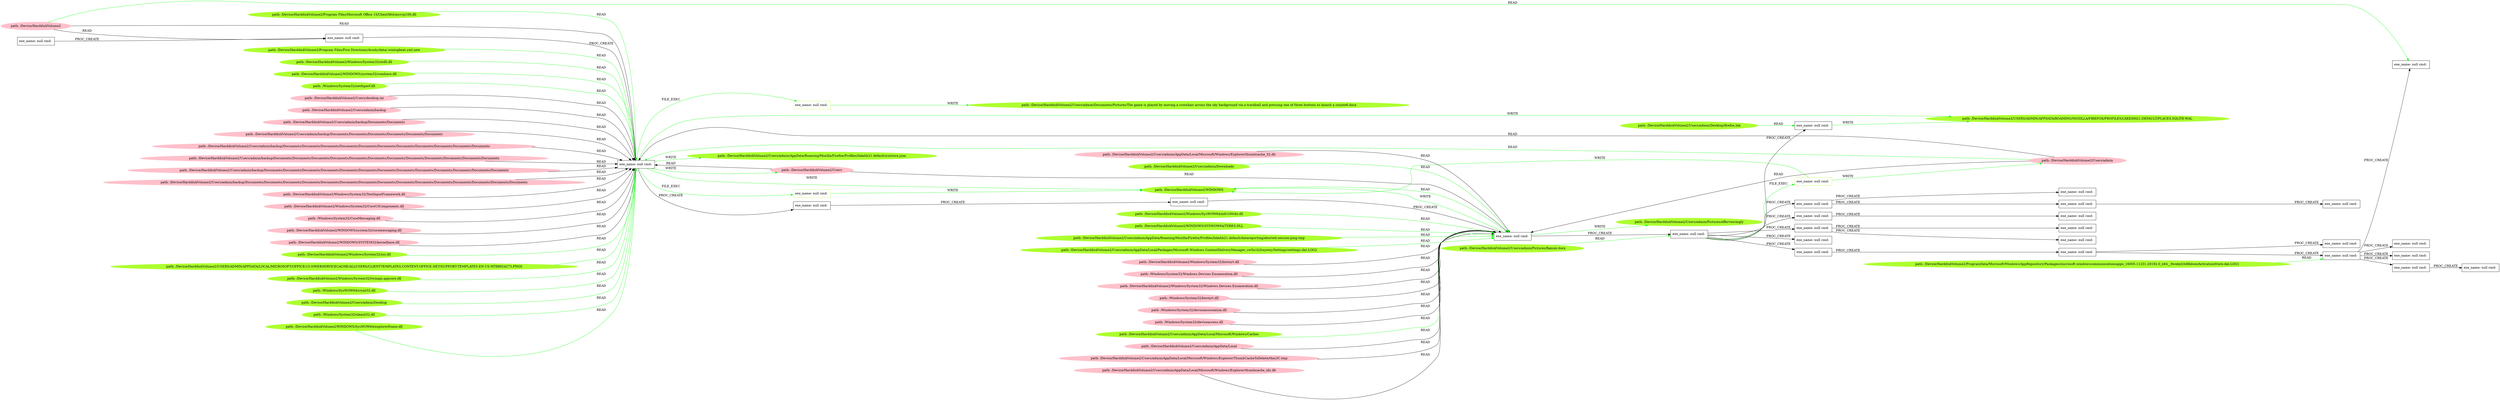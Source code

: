 digraph {
	rankdir=LR
	31 [label="exe_name: null cmd: " color=black shape=box style=solid]
	99 [label="exe_name: null cmd: " color=greenyellow shape=box style=solid]
	31 -> 99 [label=FILE_EXEC color=green]
	31 [label="exe_name: null cmd: " color=black shape=box style=solid]
	112 [label="exe_name: null cmd: " color=greenyellow shape=box style=solid]
	31 -> 112 [label=FILE_EXEC color=green]
	21 [label="exe_name: null cmd: " color=black shape=box style=solid]
	127 [label="exe_name: null cmd: " color=greenyellow shape=box style=solid]
	21 -> 127 [label=FILE_EXEC color=green]
	109 [label="path: /Device/HarddiskVolume2/Program Files/Five Directions/Acuity/data/.winlogbeat.yml.new" color=greenyellow shape=oval style=filled]
	31 [label="exe_name: null cmd: " color=black shape=box style=solid]
	109 -> 31 [label=READ color=green]
	98 [label="path: /Device/HarddiskVolume2/Windows/System32/ntdll.dll" color=greenyellow shape=oval style=filled]
	31 [label="exe_name: null cmd: " color=black shape=box style=solid]
	98 -> 31 [label=READ color=green]
	110 [label="path: /Device/HarddiskVolume2/WINDOWS/system32/combase.dll" color=greenyellow shape=oval style=filled]
	31 [label="exe_name: null cmd: " color=black shape=box style=solid]
	110 -> 31 [label=READ color=green]
	102 [label="path: /Windows/System32/netfxperf.dll" color=greenyellow shape=oval style=filled]
	31 [label="exe_name: null cmd: " color=black shape=box style=solid]
	102 -> 31 [label=READ color=green]
	119 [label="path: /Device/HarddiskVolume2/Users/admin/AppData/Local/Packages/Microsoft.Windows.ContentDeliveryManager_cw5n1h2txyewy/Settings/settings.dat.LOG2" color=greenyellow shape=oval style=filled]
	20 [label="exe_name: null cmd: " color=black shape=box style=solid]
	119 -> 20 [label=READ color=green]
	38 [label="exe_name: null cmd: " color=black shape=box style=solid]
	39 [label="exe_name: null cmd: " color=black shape=box style=solid]
	38 -> 39 [label=PROC_CREATE color=black]
	91 [label="path: /Device/HarddiskVolume2" color=pink shape=oval style=filled]
	39 [label="exe_name: null cmd: " color=black shape=box style=solid]
	91 -> 39 [label=READ color=black]
	39 [label="exe_name: null cmd: " color=black shape=box style=solid]
	31 [label="exe_name: null cmd: " color=black shape=box style=solid]
	39 -> 31 [label=PROC_CREATE color=black]
	91 [label="path: /Device/HarddiskVolume2" color=pink shape=oval style=filled]
	31 [label="exe_name: null cmd: " color=black shape=box style=solid]
	91 -> 31 [label=READ color=black]
	57 [label="path: /Device/HarddiskVolume2/Users/desktop.ini" color=pink shape=oval style=filled]
	31 [label="exe_name: null cmd: " color=black shape=box style=solid]
	57 -> 31 [label=READ color=black]
	86 [label="path: /Device/HarddiskVolume2/Users/admin" color=pink shape=oval style=filled]
	31 [label="exe_name: null cmd: " color=black shape=box style=solid]
	86 -> 31 [label=READ color=black]
	88 [label="path: /Device/HarddiskVolume2/Users" color=pink shape=oval style=filled]
	31 [label="exe_name: null cmd: " color=black shape=box style=solid]
	88 -> 31 [label=READ color=black]
	36 [label="path: /Device/HarddiskVolume2/Users/admin/backup" color=pink shape=oval style=filled]
	31 [label="exe_name: null cmd: " color=black shape=box style=solid]
	36 -> 31 [label=READ color=black]
	42 [label="path: /Device/HarddiskVolume2/Users/admin/backup/Documents/Documents" color=pink shape=oval style=filled]
	31 [label="exe_name: null cmd: " color=black shape=box style=solid]
	42 -> 31 [label=READ color=black]
	47 [label="path: /Device/HarddiskVolume2/Users/admin/backup/Documents/Documents/Documents/Documents/Documents/Documents" color=pink shape=oval style=filled]
	31 [label="exe_name: null cmd: " color=black shape=box style=solid]
	47 -> 31 [label=READ color=black]
	35 [label="path: /Device/HarddiskVolume2/Users/admin/backup/Documents/Documents/Documents/Documents/Documents/Documents/Documents/Documents/Documents/Documents/Documents" color=pink shape=oval style=filled]
	31 [label="exe_name: null cmd: " color=black shape=box style=solid]
	35 -> 31 [label=READ color=black]
	79 [label="path: /Device/HarddiskVolume2/Users/admin/backup/Documents/Documents/Documents/Documents/Documents/Documents/Documents/Documents/Documents/Documents/Documents/Documents" color=pink shape=oval style=filled]
	31 [label="exe_name: null cmd: " color=black shape=box style=solid]
	79 -> 31 [label=READ color=black]
	66 [label="path: /Device/HarddiskVolume2/Users/admin/backup/Documents/Documents/Documents/Documents/Documents/Documents/Documents/Documents/Documents/Documents/Documents/Documents/Documents" color=pink shape=oval style=filled]
	31 [label="exe_name: null cmd: " color=black shape=box style=solid]
	66 -> 31 [label=READ color=black]
	44 [label="path: /Device/HarddiskVolume2/Users/admin/backup/Documents/Documents/Documents/Documents/Documents/Documents/Documents/Documents/Documents/Documents/Documents/Documents/Documents/Documents/Documents" color=pink shape=oval style=filled]
	31 [label="exe_name: null cmd: " color=black shape=box style=solid]
	44 -> 31 [label=READ color=black]
	70 [label="path: /Device/HarddiskVolume2/Windows/System32/TextInputFramework.dll" color=pink shape=oval style=filled]
	31 [label="exe_name: null cmd: " color=black shape=box style=solid]
	70 -> 31 [label=READ color=black]
	83 [label="path: /Device/HarddiskVolume2/Windows/System32/CoreUIComponents.dll" color=pink shape=oval style=filled]
	31 [label="exe_name: null cmd: " color=black shape=box style=solid]
	83 -> 31 [label=READ color=black]
	80 [label="path: /Windows/System32/CoreMessaging.dll" color=pink shape=oval style=filled]
	31 [label="exe_name: null cmd: " color=black shape=box style=solid]
	80 -> 31 [label=READ color=black]
	41 [label="path: /Device/HarddiskVolume2/WINDOWS/system32/coremessaging.dll" color=pink shape=oval style=filled]
	31 [label="exe_name: null cmd: " color=black shape=box style=solid]
	41 -> 31 [label=READ color=black]
	94 [label="path: /Device/HarddiskVolume2/WINDOWS/SYSTEM32/kernelbase.dll" color=pink shape=oval style=filled]
	31 [label="exe_name: null cmd: " color=black shape=box style=solid]
	94 -> 31 [label=READ color=black]
	31 [label="exe_name: null cmd: " color=black shape=box style=solid]
	30 [label="exe_name: null cmd: " color=black shape=box style=solid]
	31 -> 30 [label=PROC_CREATE color=black]
	30 [label="exe_name: null cmd: " color=black shape=box style=solid]
	51 [label="exe_name: null cmd: " color=black shape=box style=solid]
	30 -> 51 [label=PROC_CREATE color=black]
	51 [label="exe_name: null cmd: " color=black shape=box style=solid]
	20 [label="exe_name: null cmd: " color=black shape=box style=solid]
	51 -> 20 [label=PROC_CREATE color=black]
	46 [label="path: /Device/HarddiskVolume2/Windows/System32/biwinrt.dll" color=pink shape=oval style=filled]
	20 [label="exe_name: null cmd: " color=black shape=box style=solid]
	46 -> 20 [label=READ color=black]
	62 [label="path: /Windows/System32/Windows.Devices.Enumeration.dll" color=pink shape=oval style=filled]
	20 [label="exe_name: null cmd: " color=black shape=box style=solid]
	62 -> 20 [label=READ color=black]
	43 [label="path: /Device/HarddiskVolume2/Windows/System32/Windows.Devices.Enumeration.dll" color=pink shape=oval style=filled]
	20 [label="exe_name: null cmd: " color=black shape=box style=solid]
	43 -> 20 [label=READ color=black]
	58 [label="path: /Windows/System32/biwinrt.dll" color=pink shape=oval style=filled]
	20 [label="exe_name: null cmd: " color=black shape=box style=solid]
	58 -> 20 [label=READ color=black]
	71 [label="path: /Windows/System32/deviceassociation.dll" color=pink shape=oval style=filled]
	20 [label="exe_name: null cmd: " color=black shape=box style=solid]
	71 -> 20 [label=READ color=black]
	86 [label="path: /Device/HarddiskVolume2/Users/admin" color=pink shape=oval style=filled]
	31 [label="exe_name: null cmd: " color=black shape=box style=solid]
	86 -> 31 [label=READ color=green]
	114 [label="path: /Device/HarddiskVolume2/Windows/System32/nsi.dll" color=greenyellow shape=oval style=filled]
	31 [label="exe_name: null cmd: " color=black shape=box style=solid]
	114 -> 31 [label=READ color=green]
	64 [label="path: /Windows/System32/deviceaccess.dll" color=pink shape=oval style=filled]
	20 [label="exe_name: null cmd: " color=black shape=box style=solid]
	64 -> 20 [label=READ color=black]
	122 [label="path: /Device/HarddiskVolume2/Users/admin/AppData/Local/Microsoft/Windows/Caches" color=greenyellow shape=oval style=filled]
	20 [label="exe_name: null cmd: " color=black shape=box style=solid]
	122 -> 20 [label=READ color=green]
	131 [label="path: /Device/HarddiskVolume2/Users/admin/Desktop/firefox.lnk" color=greenyellow shape=oval style=filled]
	10 [label="exe_name: null cmd: " color=black shape=box style=solid]
	131 -> 10 [label=READ color=green]
	106 [label="path: /Device/HarddiskVolume2/USERS/ADMIN/APPDATA/LOCAL/MICROSOFT/OFFICE/15.0/WEBSERVICECACHE/ALLUSERS/CLIENTTEMPLATES.CONTENT.OFFICE.NET/SUPPORT-TEMPLATES-EN-US-MT88924273.PNG0" color=greenyellow shape=oval style=filled]
	31 [label="exe_name: null cmd: " color=black shape=box style=solid]
	106 -> 31 [label=READ color=green]
	73 [label="path: /Device/HarddiskVolume2/Users/admin/AppData/Local" color=pink shape=oval style=filled]
	20 [label="exe_name: null cmd: " color=black shape=box style=solid]
	73 -> 20 [label=READ color=black]
	86 [label="path: /Device/HarddiskVolume2/Users/admin" color=pink shape=oval style=filled]
	20 [label="exe_name: null cmd: " color=black shape=box style=solid]
	86 -> 20 [label=READ color=black]
	50 [label="path: /Device/HarddiskVolume2/Users/admin/AppData/Local/Microsoft/Windows/Explorer/ThumbCacheToDelete/thm3C.tmp" color=pink shape=oval style=filled]
	20 [label="exe_name: null cmd: " color=black shape=box style=solid]
	50 -> 20 [label=READ color=black]
	52 [label="path: /Device/HarddiskVolume2/Users/admin/AppData/Local/Microsoft/Windows/Explorer/thumbcache_idx.db" color=pink shape=oval style=filled]
	20 [label="exe_name: null cmd: " color=black shape=box style=solid]
	52 -> 20 [label=READ color=black]
	67 [label="path: /Device/HarddiskVolume2/Users/admin/AppData/Local/Microsoft/Windows/Explorer/thumbcache_32.db" color=pink shape=oval style=filled]
	20 [label="exe_name: null cmd: " color=black shape=box style=solid]
	67 -> 20 [label=READ color=black]
	88 [label="path: /Device/HarddiskVolume2/Users" color=pink shape=oval style=filled]
	20 [label="exe_name: null cmd: " color=black shape=box style=solid]
	88 -> 20 [label=READ color=black]
	118 [label="path: /Device/HarddiskVolume2/Users/admin/Downloads" color=greenyellow shape=oval style=filled]
	20 [label="exe_name: null cmd: " color=black shape=box style=solid]
	118 -> 20 [label=READ color=green]
	101 [label="path: /Device/HarddiskVolume2/Windows/System32/twinapi.appcore.dll" color=greenyellow shape=oval style=filled]
	31 [label="exe_name: null cmd: " color=black shape=box style=solid]
	101 -> 31 [label=READ color=green]
	123 [label="path: /Device/HarddiskVolume2/Windows/SysWOW64/mfc100cht.dll" color=greenyellow shape=oval style=filled]
	20 [label="exe_name: null cmd: " color=black shape=box style=solid]
	123 -> 20 [label=READ color=green]
	20 [label="exe_name: null cmd: " color=black shape=box style=solid]
	21 [label="exe_name: null cmd: " color=black shape=box style=solid]
	20 -> 21 [label=PROC_CREATE color=black]
	21 [label="exe_name: null cmd: " color=black shape=box style=solid]
	17 [label="exe_name: null cmd: " color=black shape=box style=solid]
	21 -> 17 [label=PROC_CREATE color=black]
	17 [label="exe_name: null cmd: " color=black shape=box style=solid]
	11 [label="exe_name: null cmd: " color=black shape=box style=solid]
	17 -> 11 [label=PROC_CREATE color=black]
	21 [label="exe_name: null cmd: " color=black shape=box style=solid]
	25 [label="exe_name: null cmd: " color=black shape=box style=solid]
	21 -> 25 [label=PROC_CREATE color=black]
	17 [label="exe_name: null cmd: " color=black shape=box style=solid]
	8 [label="exe_name: null cmd: " color=black shape=box style=solid]
	17 -> 8 [label=PROC_CREATE color=black]
	21 [label="exe_name: null cmd: " color=black shape=box style=solid]
	15 [label="exe_name: null cmd: " color=black shape=box style=solid]
	21 -> 15 [label=PROC_CREATE color=black]
	15 [label="exe_name: null cmd: " color=black shape=box style=solid]
	6 [label="exe_name: null cmd: " color=black shape=box style=solid]
	15 -> 6 [label=PROC_CREATE color=black]
	6 [label="exe_name: null cmd: " color=black shape=box style=solid]
	26 [label="exe_name: null cmd: " color=black shape=box style=solid]
	6 -> 26 [label=PROC_CREATE color=black]
	6 [label="exe_name: null cmd: " color=black shape=box style=solid]
	18 [label="exe_name: null cmd: " color=black shape=box style=solid]
	6 -> 18 [label=PROC_CREATE color=black]
	18 [label="exe_name: null cmd: " color=black shape=box style=solid]
	5 [label="exe_name: null cmd: " color=black shape=box style=solid]
	18 -> 5 [label=PROC_CREATE color=black]
	18 [label="exe_name: null cmd: " color=black shape=box style=solid]
	7 [label="exe_name: null cmd: " color=black shape=box style=solid]
	18 -> 7 [label=PROC_CREATE color=black]
	18 [label="exe_name: null cmd: " color=black shape=box style=solid]
	28 [label="exe_name: null cmd: " color=black shape=box style=solid]
	18 -> 28 [label=PROC_CREATE color=black]
	18 [label="exe_name: null cmd: " color=black shape=box style=solid]
	3 [label="exe_name: null cmd: " color=black shape=box style=solid]
	18 -> 3 [label=PROC_CREATE color=black]
	3 [label="exe_name: null cmd: " color=black shape=box style=solid]
	9 [label="exe_name: null cmd: " color=black shape=box style=solid]
	3 -> 9 [label=PROC_CREATE color=black]
	21 [label="exe_name: null cmd: " color=black shape=box style=solid]
	10 [label="exe_name: null cmd: " color=black shape=box style=solid]
	21 -> 10 [label=PROC_CREATE color=black]
	21 [label="exe_name: null cmd: " color=black shape=box style=solid]
	13 [label="exe_name: null cmd: " color=black shape=box style=solid]
	21 -> 13 [label=PROC_CREATE color=black]
	13 [label="exe_name: null cmd: " color=black shape=box style=solid]
	2 [label="exe_name: null cmd: " color=black shape=box style=solid]
	13 -> 2 [label=PROC_CREATE color=black]
	13 [label="exe_name: null cmd: " color=black shape=box style=solid]
	0 [label="exe_name: null cmd: " color=black shape=box style=solid]
	13 -> 0 [label=PROC_CREATE color=black]
	0 [label="exe_name: null cmd: " color=black shape=box style=solid]
	16 [label="exe_name: null cmd: " color=black shape=box style=solid]
	0 -> 16 [label=PROC_CREATE color=black]
	21 [label="exe_name: null cmd: " color=black shape=box style=solid]
	22 [label="exe_name: null cmd: " color=black shape=box style=solid]
	21 -> 22 [label=PROC_CREATE color=black]
	22 [label="exe_name: null cmd: " color=black shape=box style=solid]
	4 [label="exe_name: null cmd: " color=black shape=box style=solid]
	22 -> 4 [label=PROC_CREATE color=black]
	31 [label="exe_name: null cmd: " color=black shape=box style=solid]
	108 [label="path: /Device/HarddiskVolume2/Users/admin/AppData/Roaming/Mozilla/Firefox/Profiles/lxkehh21.default/xulstore.json" color=greenyellow shape=oval style=filled]
	31 -> 108 [label=WRITE color=green]
	105 [label="path: /Windows/SysWOW64/crypt32.dll" color=greenyellow shape=oval style=filled]
	31 [label="exe_name: null cmd: " color=black shape=box style=solid]
	105 -> 31 [label=READ color=green]
	126 [label="path: /Device/HarddiskVolume2/Users/admin/Pictures/flamier.docx" color=greenyellow shape=oval style=filled]
	21 [label="exe_name: null cmd: " color=black shape=box style=solid]
	126 -> 21 [label=READ color=green]
	121 [label="path: /Device/HarddiskVolume2/WINDOWS/SYSWOW64/TZRES.DLL" color=greenyellow shape=oval style=filled]
	20 [label="exe_name: null cmd: " color=black shape=box style=solid]
	121 -> 20 [label=READ color=green]
	111 [label="path: /Device/HarddiskVolume2/Users/admin/Desktop" color=greenyellow shape=oval style=filled]
	31 [label="exe_name: null cmd: " color=black shape=box style=solid]
	111 -> 31 [label=READ color=green]
	132 [label="path: /Device/HarddiskVolume2/ProgramData/Microsoft/Windows/AppRepository/Packages/microsoft.windowscommunicationsapps_16005.11231.20192.0_x64__8wekyb3d8bbwe/ActivationStore.dat.LOG1" color=greenyellow shape=oval style=filled]
	18 [label="exe_name: null cmd: " color=black shape=box style=solid]
	132 -> 18 [label=READ color=green]
	112 [label="exe_name: null cmd: " color=greenyellow shape=box style=solid]
	104 [label="path: /Device/HarddiskVolume2/WINDOWS" color=greenyellow shape=oval style=filled]
	112 -> 104 [label=WRITE color=green]
	127 [label="exe_name: null cmd: " color=greenyellow shape=box style=solid]
	86 [label="path: /Device/HarddiskVolume2/Users/admin" color=pink shape=oval style=filled]
	127 -> 86 [label=WRITE color=green]
	127 [label="exe_name: null cmd: " color=greenyellow shape=box style=solid]
	104 [label="path: /Device/HarddiskVolume2/WINDOWS" color=greenyellow shape=oval style=filled]
	127 -> 104 [label=WRITE color=green]
	20 [label="exe_name: null cmd: " color=black shape=box style=solid]
	125 [label="path: /Device/HarddiskVolume2/Users/admin/Pictures/effervescingly" color=greenyellow shape=oval style=filled]
	20 -> 125 [label=WRITE color=green]
	31 [label="exe_name: null cmd: " color=black shape=box style=solid]
	104 [label="path: /Device/HarddiskVolume2/WINDOWS" color=greenyellow shape=oval style=filled]
	31 -> 104 [label=WRITE color=green]
	20 [label="exe_name: null cmd: " color=black shape=box style=solid]
	104 [label="path: /Device/HarddiskVolume2/WINDOWS" color=greenyellow shape=oval style=filled]
	20 -> 104 [label=WRITE color=green]
	99 [label="exe_name: null cmd: " color=greenyellow shape=box style=solid]
	100 [label="path: /Device/HarddiskVolume2/Users/admin/Documents/Pictures/The game is played by moving a crosshair across the sky background via a trackball and pressing one of three buttons to launch a counte6.docx" color=greenyellow shape=oval style=filled]
	99 -> 100 [label=WRITE color=green]
	31 [label="exe_name: null cmd: " color=black shape=box style=solid]
	103 [label="path: /Device/HarddiskVolume2/USERS/ADMIN/APPDATA/ROAMING/MOZILLA/FIREFOX/PROFILES/LXKEHH21.DEFAULT/PLACES.SQLITE-WAL" color=greenyellow shape=oval style=filled]
	31 -> 103 [label=WRITE color=green]
	96 [label="path: /Windows/System32/oleaut32.dll" color=greenyellow shape=oval style=filled]
	31 [label="exe_name: null cmd: " color=black shape=box style=solid]
	96 -> 31 [label=READ color=green]
	91 [label="path: /Device/HarddiskVolume2" color=pink shape=oval style=filled]
	5 [label="exe_name: null cmd: " color=black shape=box style=solid]
	91 -> 5 [label=READ color=green]
	116 [label="path: /Device/HarddiskVolume2/WINDOWS/SysWOW64/explorerframe.dll" color=greenyellow shape=oval style=filled]
	31 [label="exe_name: null cmd: " color=black shape=box style=solid]
	116 -> 31 [label=READ color=green]
	31 [label="exe_name: null cmd: " color=black shape=box style=solid]
	88 [label="path: /Device/HarddiskVolume2/Users" color=pink shape=oval style=filled]
	31 -> 88 [label=WRITE color=green]
	117 [label="path: /Device/HarddiskVolume2/Users/admin/AppData/Roaming/Mozilla/Firefox/Profiles/lxkehh21.default/datareporting/aborted-session-ping.tmp" color=greenyellow shape=oval style=filled]
	20 [label="exe_name: null cmd: " color=black shape=box style=solid]
	117 -> 20 [label=READ color=green]
	10 [label="exe_name: null cmd: " color=black shape=box style=solid]
	103 [label="path: /Device/HarddiskVolume2/USERS/ADMIN/APPDATA/ROAMING/MOZILLA/FIREFOX/PROFILES/LXKEHH21.DEFAULT/PLACES.SQLITE-WAL" color=greenyellow shape=oval style=filled]
	10 -> 103 [label=WRITE color=green]
	107 [label="path: /Device/HarddiskVolume2/Program Files/Microsoft Office 15/ClientX64/msvcp100.dll" color=greenyellow shape=oval style=filled]
	31 [label="exe_name: null cmd: " color=black shape=box style=solid]
	107 -> 31 [label=READ color=green]
	104 [label="path: /Device/HarddiskVolume2/WINDOWS" color=greenyellow shape=oval style=filled]
	20 [label="exe_name: null cmd: " color=black shape=box style=solid]
	104 -> 20 [label=READ color=green]
}
